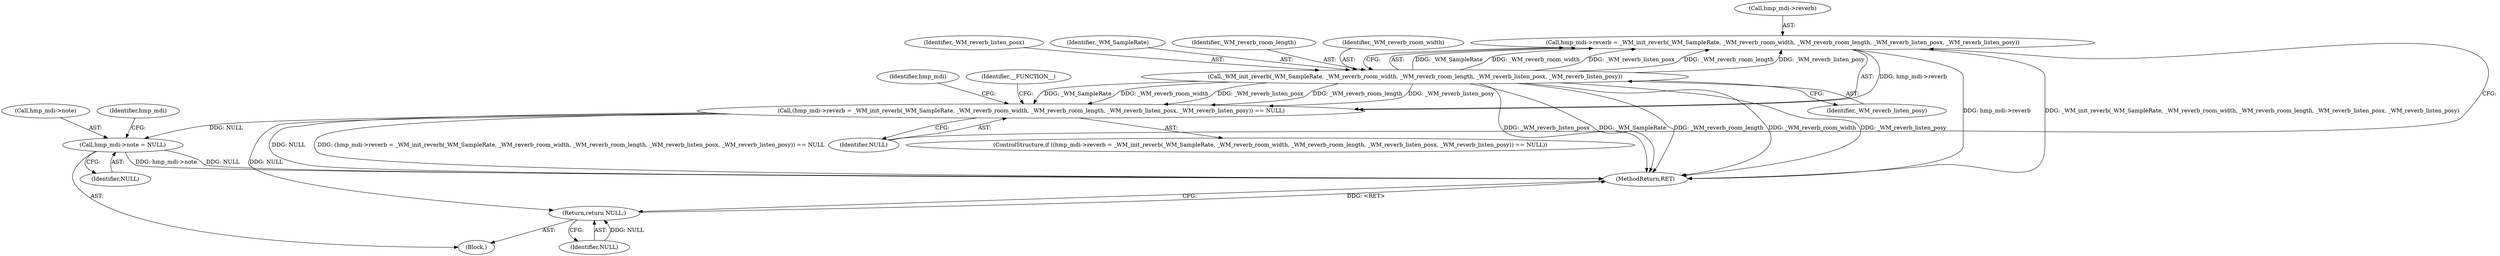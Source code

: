 digraph "0_wildmidi_660b513d99bced8783a4a5984ac2f742c74ebbdd_0@pointer" {
"1001162" [label="(Call,hmp_mdi->reverb = _WM_init_reverb(_WM_SampleRate, _WM_reverb_room_width, _WM_reverb_room_length, _WM_reverb_listen_posx, _WM_reverb_listen_posy))"];
"1001166" [label="(Call,_WM_init_reverb(_WM_SampleRate, _WM_reverb_room_width, _WM_reverb_room_length, _WM_reverb_listen_posx, _WM_reverb_listen_posy))"];
"1001161" [label="(Call,(hmp_mdi->reverb = _WM_init_reverb(_WM_SampleRate, _WM_reverb_room_width, _WM_reverb_room_length, _WM_reverb_listen_posx, _WM_reverb_listen_posy)) == NULL)"];
"1001203" [label="(Call,hmp_mdi->note = NULL)"];
"1001229" [label="(Return,return NULL;)"];
"1000106" [label="(Block,)"];
"1001161" [label="(Call,(hmp_mdi->reverb = _WM_init_reverb(_WM_SampleRate, _WM_reverb_room_width, _WM_reverb_room_length, _WM_reverb_listen_posx, _WM_reverb_listen_posy)) == NULL)"];
"1001163" [label="(Call,hmp_mdi->reverb)"];
"1001170" [label="(Identifier,_WM_reverb_listen_posx)"];
"1001184" [label="(Identifier,hmp_mdi)"];
"1001167" [label="(Identifier,_WM_SampleRate)"];
"1001207" [label="(Identifier,NULL)"];
"1001231" [label="(MethodReturn,RET)"];
"1001230" [label="(Identifier,NULL)"];
"1001166" [label="(Call,_WM_init_reverb(_WM_SampleRate, _WM_reverb_room_width, _WM_reverb_room_length, _WM_reverb_listen_posx, _WM_reverb_listen_posy))"];
"1001162" [label="(Call,hmp_mdi->reverb = _WM_init_reverb(_WM_SampleRate, _WM_reverb_room_width, _WM_reverb_room_length, _WM_reverb_listen_posx, _WM_reverb_listen_posy))"];
"1001203" [label="(Call,hmp_mdi->note = NULL)"];
"1001204" [label="(Call,hmp_mdi->note)"];
"1001175" [label="(Identifier,__FUNCTION__)"];
"1001172" [label="(Identifier,NULL)"];
"1001209" [label="(Identifier,hmp_mdi)"];
"1001169" [label="(Identifier,_WM_reverb_room_length)"];
"1001168" [label="(Identifier,_WM_reverb_room_width)"];
"1001160" [label="(ControlStructure,if ((hmp_mdi->reverb = _WM_init_reverb(_WM_SampleRate, _WM_reverb_room_width, _WM_reverb_room_length, _WM_reverb_listen_posx, _WM_reverb_listen_posy)) == NULL))"];
"1001229" [label="(Return,return NULL;)"];
"1001171" [label="(Identifier,_WM_reverb_listen_posy)"];
"1001162" -> "1001161"  [label="AST: "];
"1001162" -> "1001166"  [label="CFG: "];
"1001163" -> "1001162"  [label="AST: "];
"1001166" -> "1001162"  [label="AST: "];
"1001172" -> "1001162"  [label="CFG: "];
"1001162" -> "1001231"  [label="DDG: hmp_mdi->reverb"];
"1001162" -> "1001231"  [label="DDG: _WM_init_reverb(_WM_SampleRate, _WM_reverb_room_width, _WM_reverb_room_length, _WM_reverb_listen_posx, _WM_reverb_listen_posy)"];
"1001162" -> "1001161"  [label="DDG: hmp_mdi->reverb"];
"1001166" -> "1001162"  [label="DDG: _WM_SampleRate"];
"1001166" -> "1001162"  [label="DDG: _WM_reverb_room_width"];
"1001166" -> "1001162"  [label="DDG: _WM_reverb_listen_posx"];
"1001166" -> "1001162"  [label="DDG: _WM_reverb_room_length"];
"1001166" -> "1001162"  [label="DDG: _WM_reverb_listen_posy"];
"1001166" -> "1001171"  [label="CFG: "];
"1001167" -> "1001166"  [label="AST: "];
"1001168" -> "1001166"  [label="AST: "];
"1001169" -> "1001166"  [label="AST: "];
"1001170" -> "1001166"  [label="AST: "];
"1001171" -> "1001166"  [label="AST: "];
"1001166" -> "1001231"  [label="DDG: _WM_reverb_listen_posx"];
"1001166" -> "1001231"  [label="DDG: _WM_SampleRate"];
"1001166" -> "1001231"  [label="DDG: _WM_reverb_room_length"];
"1001166" -> "1001231"  [label="DDG: _WM_reverb_room_width"];
"1001166" -> "1001231"  [label="DDG: _WM_reverb_listen_posy"];
"1001166" -> "1001161"  [label="DDG: _WM_SampleRate"];
"1001166" -> "1001161"  [label="DDG: _WM_reverb_room_width"];
"1001166" -> "1001161"  [label="DDG: _WM_reverb_listen_posx"];
"1001166" -> "1001161"  [label="DDG: _WM_reverb_room_length"];
"1001166" -> "1001161"  [label="DDG: _WM_reverb_listen_posy"];
"1001161" -> "1001160"  [label="AST: "];
"1001161" -> "1001172"  [label="CFG: "];
"1001172" -> "1001161"  [label="AST: "];
"1001175" -> "1001161"  [label="CFG: "];
"1001184" -> "1001161"  [label="CFG: "];
"1001161" -> "1001231"  [label="DDG: NULL"];
"1001161" -> "1001231"  [label="DDG: (hmp_mdi->reverb = _WM_init_reverb(_WM_SampleRate, _WM_reverb_room_width, _WM_reverb_room_length, _WM_reverb_listen_posx, _WM_reverb_listen_posy)) == NULL"];
"1001161" -> "1001203"  [label="DDG: NULL"];
"1001161" -> "1001229"  [label="DDG: NULL"];
"1001203" -> "1000106"  [label="AST: "];
"1001203" -> "1001207"  [label="CFG: "];
"1001204" -> "1001203"  [label="AST: "];
"1001207" -> "1001203"  [label="AST: "];
"1001209" -> "1001203"  [label="CFG: "];
"1001203" -> "1001231"  [label="DDG: hmp_mdi->note"];
"1001203" -> "1001231"  [label="DDG: NULL"];
"1001229" -> "1000106"  [label="AST: "];
"1001229" -> "1001230"  [label="CFG: "];
"1001230" -> "1001229"  [label="AST: "];
"1001231" -> "1001229"  [label="CFG: "];
"1001229" -> "1001231"  [label="DDG: <RET>"];
"1001230" -> "1001229"  [label="DDG: NULL"];
}

